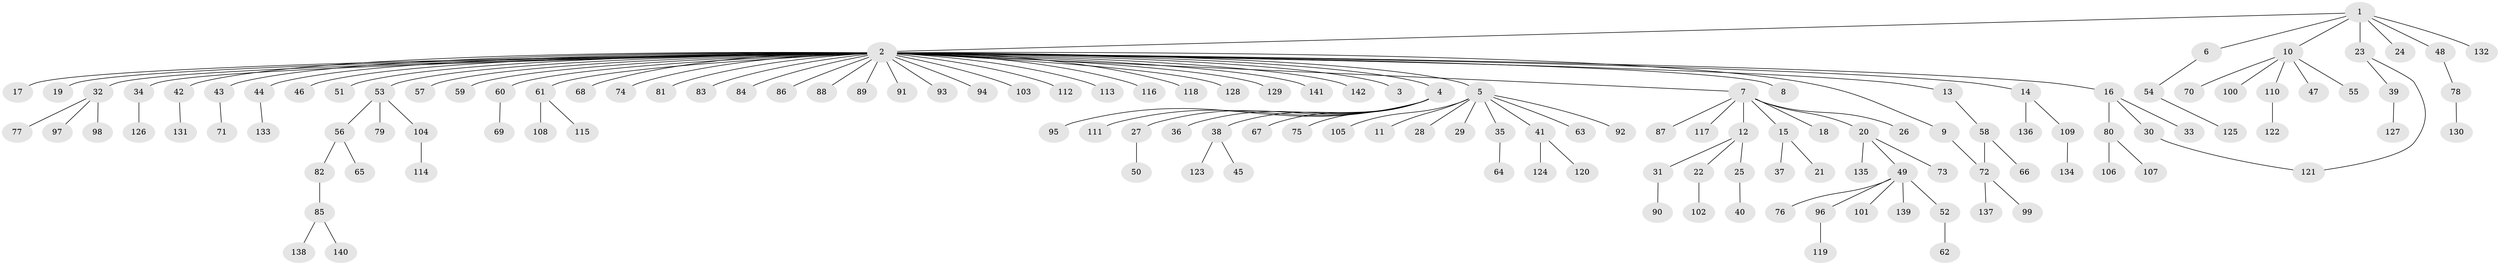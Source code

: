 // coarse degree distribution, {1: 0.7746478873239436, 5: 0.04225352112676056, 2: 0.09859154929577464, 3: 0.04225352112676056, 4: 0.014084507042253521, 6: 0.014084507042253521, 41: 0.014084507042253521}
// Generated by graph-tools (version 1.1) at 2025/36/03/04/25 23:36:47]
// undirected, 142 vertices, 143 edges
graph export_dot {
  node [color=gray90,style=filled];
  1;
  2;
  3;
  4;
  5;
  6;
  7;
  8;
  9;
  10;
  11;
  12;
  13;
  14;
  15;
  16;
  17;
  18;
  19;
  20;
  21;
  22;
  23;
  24;
  25;
  26;
  27;
  28;
  29;
  30;
  31;
  32;
  33;
  34;
  35;
  36;
  37;
  38;
  39;
  40;
  41;
  42;
  43;
  44;
  45;
  46;
  47;
  48;
  49;
  50;
  51;
  52;
  53;
  54;
  55;
  56;
  57;
  58;
  59;
  60;
  61;
  62;
  63;
  64;
  65;
  66;
  67;
  68;
  69;
  70;
  71;
  72;
  73;
  74;
  75;
  76;
  77;
  78;
  79;
  80;
  81;
  82;
  83;
  84;
  85;
  86;
  87;
  88;
  89;
  90;
  91;
  92;
  93;
  94;
  95;
  96;
  97;
  98;
  99;
  100;
  101;
  102;
  103;
  104;
  105;
  106;
  107;
  108;
  109;
  110;
  111;
  112;
  113;
  114;
  115;
  116;
  117;
  118;
  119;
  120;
  121;
  122;
  123;
  124;
  125;
  126;
  127;
  128;
  129;
  130;
  131;
  132;
  133;
  134;
  135;
  136;
  137;
  138;
  139;
  140;
  141;
  142;
  1 -- 2;
  1 -- 6;
  1 -- 10;
  1 -- 23;
  1 -- 24;
  1 -- 48;
  1 -- 132;
  2 -- 3;
  2 -- 4;
  2 -- 5;
  2 -- 7;
  2 -- 8;
  2 -- 9;
  2 -- 13;
  2 -- 14;
  2 -- 16;
  2 -- 17;
  2 -- 19;
  2 -- 32;
  2 -- 34;
  2 -- 42;
  2 -- 43;
  2 -- 44;
  2 -- 46;
  2 -- 51;
  2 -- 53;
  2 -- 57;
  2 -- 59;
  2 -- 60;
  2 -- 61;
  2 -- 68;
  2 -- 74;
  2 -- 81;
  2 -- 83;
  2 -- 84;
  2 -- 86;
  2 -- 88;
  2 -- 89;
  2 -- 91;
  2 -- 93;
  2 -- 94;
  2 -- 103;
  2 -- 112;
  2 -- 113;
  2 -- 116;
  2 -- 118;
  2 -- 128;
  2 -- 129;
  2 -- 141;
  2 -- 142;
  4 -- 27;
  4 -- 36;
  4 -- 38;
  4 -- 67;
  4 -- 75;
  4 -- 95;
  4 -- 111;
  5 -- 11;
  5 -- 28;
  5 -- 29;
  5 -- 35;
  5 -- 41;
  5 -- 63;
  5 -- 92;
  5 -- 105;
  6 -- 54;
  7 -- 12;
  7 -- 15;
  7 -- 18;
  7 -- 20;
  7 -- 26;
  7 -- 87;
  7 -- 117;
  9 -- 72;
  10 -- 47;
  10 -- 55;
  10 -- 70;
  10 -- 100;
  10 -- 110;
  12 -- 22;
  12 -- 25;
  12 -- 31;
  13 -- 58;
  14 -- 109;
  14 -- 136;
  15 -- 21;
  15 -- 37;
  16 -- 30;
  16 -- 33;
  16 -- 80;
  20 -- 49;
  20 -- 73;
  20 -- 135;
  22 -- 102;
  23 -- 39;
  23 -- 121;
  25 -- 40;
  27 -- 50;
  30 -- 121;
  31 -- 90;
  32 -- 77;
  32 -- 97;
  32 -- 98;
  34 -- 126;
  35 -- 64;
  38 -- 45;
  38 -- 123;
  39 -- 127;
  41 -- 120;
  41 -- 124;
  42 -- 131;
  43 -- 71;
  44 -- 133;
  48 -- 78;
  49 -- 52;
  49 -- 76;
  49 -- 96;
  49 -- 101;
  49 -- 139;
  52 -- 62;
  53 -- 56;
  53 -- 79;
  53 -- 104;
  54 -- 125;
  56 -- 65;
  56 -- 82;
  58 -- 66;
  58 -- 72;
  60 -- 69;
  61 -- 108;
  61 -- 115;
  72 -- 99;
  72 -- 137;
  78 -- 130;
  80 -- 106;
  80 -- 107;
  82 -- 85;
  85 -- 138;
  85 -- 140;
  96 -- 119;
  104 -- 114;
  109 -- 134;
  110 -- 122;
}
